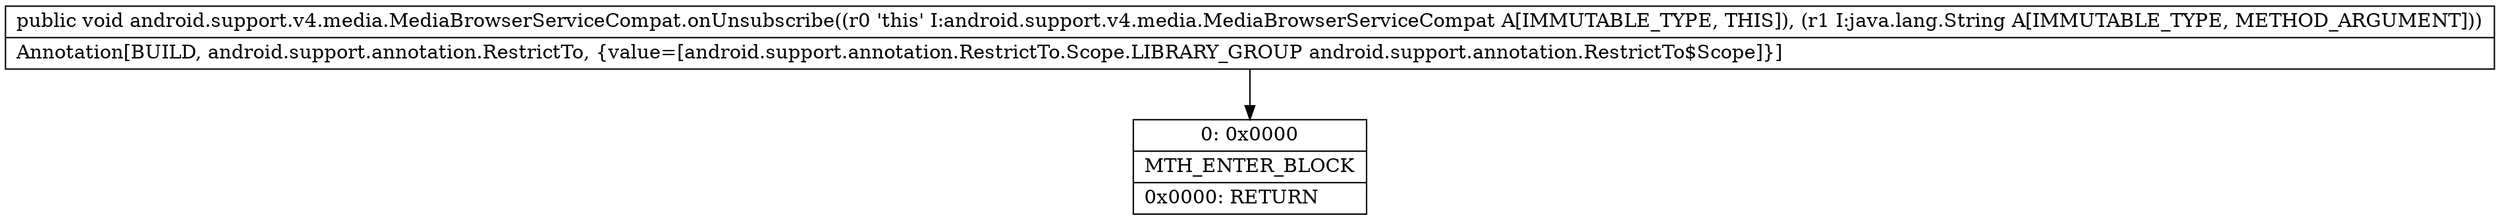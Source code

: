 digraph "CFG forandroid.support.v4.media.MediaBrowserServiceCompat.onUnsubscribe(Ljava\/lang\/String;)V" {
Node_0 [shape=record,label="{0\:\ 0x0000|MTH_ENTER_BLOCK\l|0x0000: RETURN   \l}"];
MethodNode[shape=record,label="{public void android.support.v4.media.MediaBrowserServiceCompat.onUnsubscribe((r0 'this' I:android.support.v4.media.MediaBrowserServiceCompat A[IMMUTABLE_TYPE, THIS]), (r1 I:java.lang.String A[IMMUTABLE_TYPE, METHOD_ARGUMENT]))  | Annotation[BUILD, android.support.annotation.RestrictTo, \{value=[android.support.annotation.RestrictTo.Scope.LIBRARY_GROUP android.support.annotation.RestrictTo$Scope]\}]\l}"];
MethodNode -> Node_0;
}

